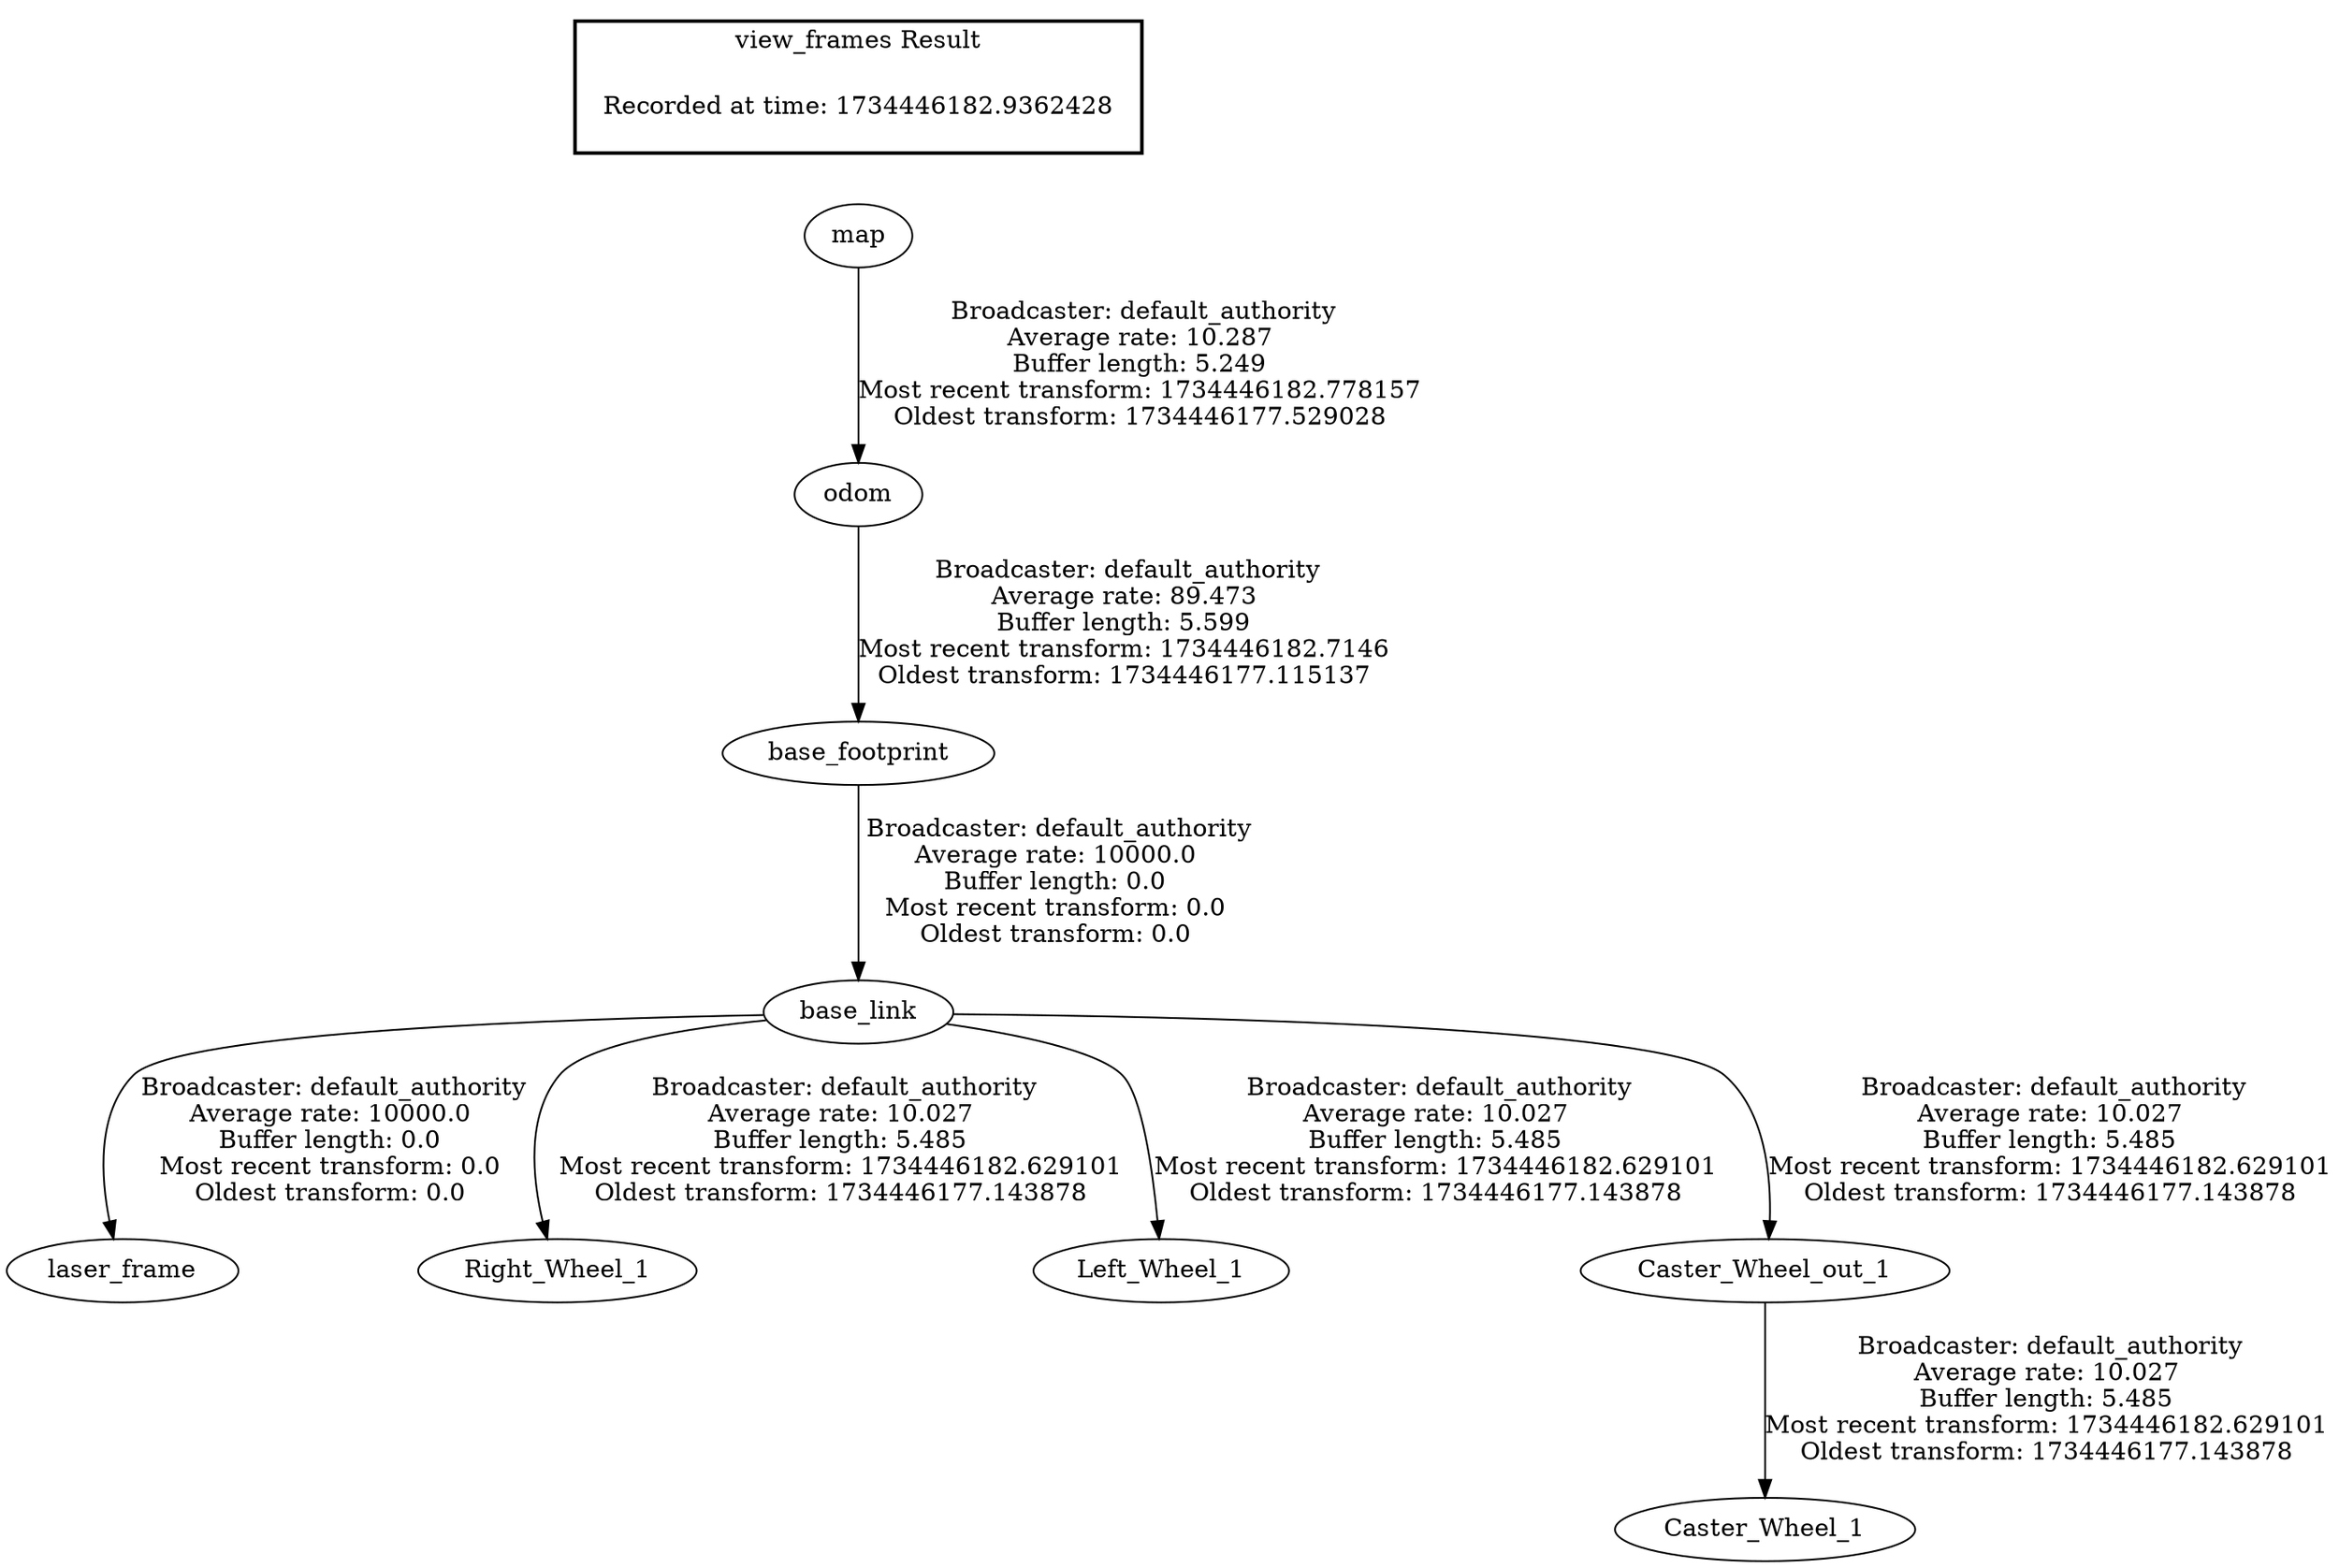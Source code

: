 digraph G {
"odom" -> "base_footprint"[label=" Broadcaster: default_authority\nAverage rate: 89.473\nBuffer length: 5.599\nMost recent transform: 1734446182.7146\nOldest transform: 1734446177.115137\n"];
"map" -> "odom"[label=" Broadcaster: default_authority\nAverage rate: 10.287\nBuffer length: 5.249\nMost recent transform: 1734446182.778157\nOldest transform: 1734446177.529028\n"];
"base_footprint" -> "base_link"[label=" Broadcaster: default_authority\nAverage rate: 10000.0\nBuffer length: 0.0\nMost recent transform: 0.0\nOldest transform: 0.0\n"];
"base_link" -> "laser_frame"[label=" Broadcaster: default_authority\nAverage rate: 10000.0\nBuffer length: 0.0\nMost recent transform: 0.0\nOldest transform: 0.0\n"];
"base_link" -> "Right_Wheel_1"[label=" Broadcaster: default_authority\nAverage rate: 10.027\nBuffer length: 5.485\nMost recent transform: 1734446182.629101\nOldest transform: 1734446177.143878\n"];
"base_link" -> "Left_Wheel_1"[label=" Broadcaster: default_authority\nAverage rate: 10.027\nBuffer length: 5.485\nMost recent transform: 1734446182.629101\nOldest transform: 1734446177.143878\n"];
"Caster_Wheel_out_1" -> "Caster_Wheel_1"[label=" Broadcaster: default_authority\nAverage rate: 10.027\nBuffer length: 5.485\nMost recent transform: 1734446182.629101\nOldest transform: 1734446177.143878\n"];
"base_link" -> "Caster_Wheel_out_1"[label=" Broadcaster: default_authority\nAverage rate: 10.027\nBuffer length: 5.485\nMost recent transform: 1734446182.629101\nOldest transform: 1734446177.143878\n"];
edge [style=invis];
 subgraph cluster_legend { style=bold; color=black; label ="view_frames Result";
"Recorded at time: 1734446182.9362428"[ shape=plaintext ] ;
}->"map";
}